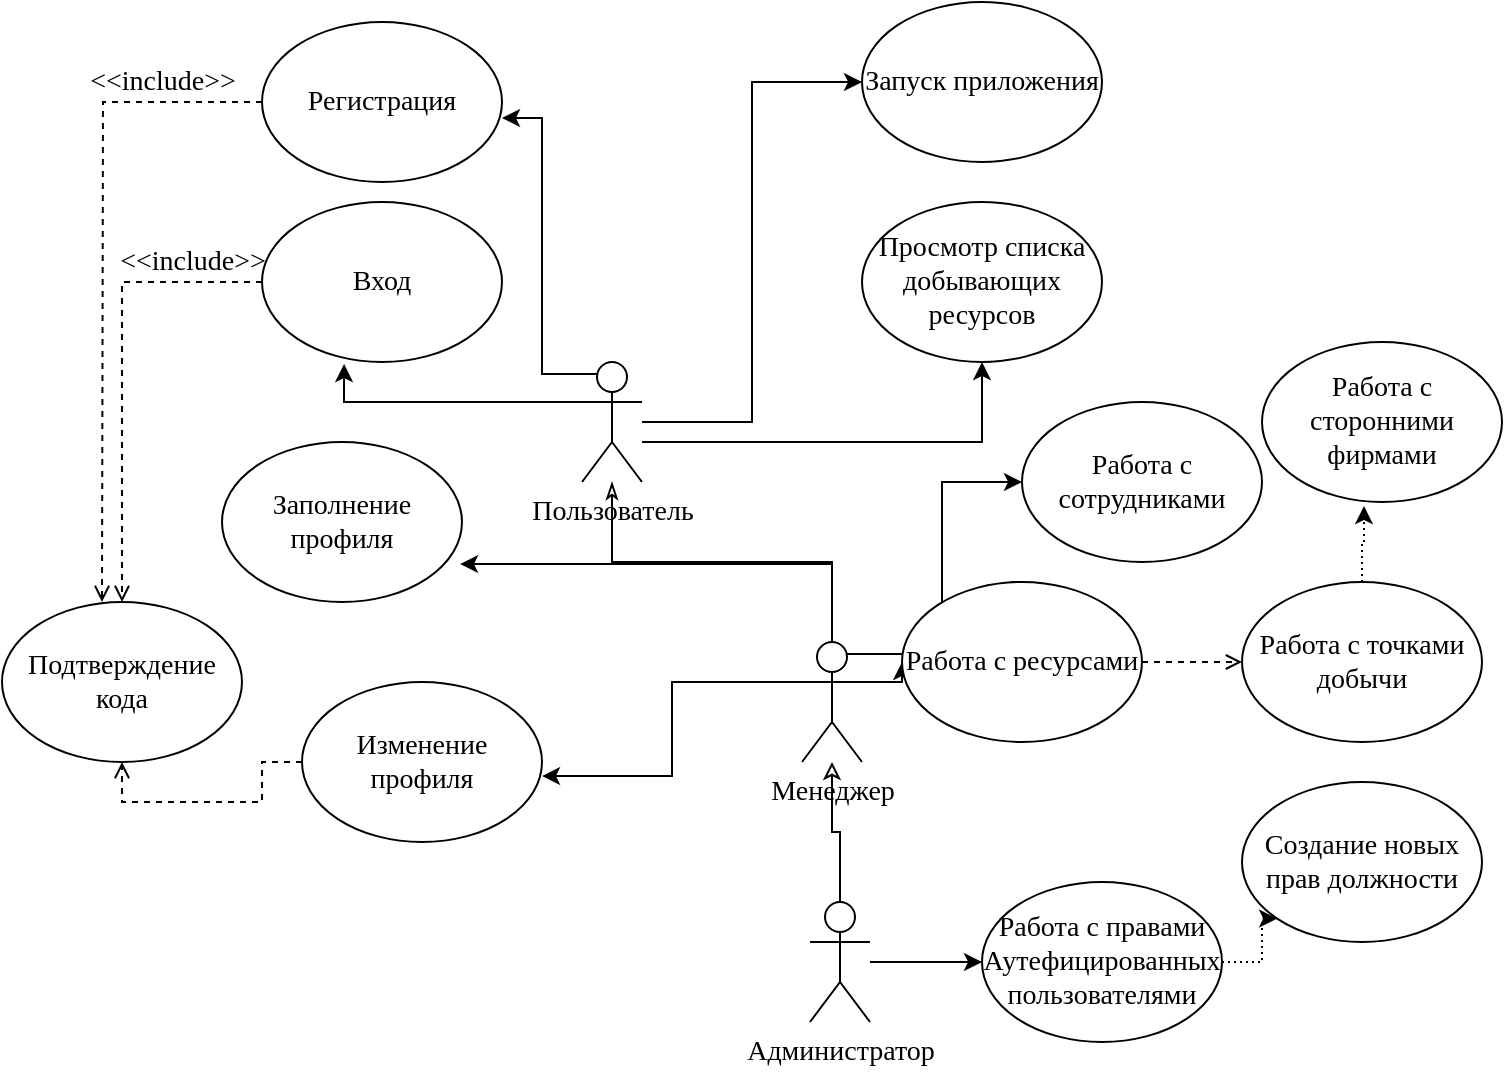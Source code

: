 <mxfile version="20.4.2" type="device"><diagram id="KI4DJlS-izNrFgmqez6a" name="Страница 1"><mxGraphModel dx="1054" dy="619" grid="1" gridSize="10" guides="1" tooltips="1" connect="1" arrows="1" fold="1" page="1" pageScale="1" pageWidth="827" pageHeight="1169" math="0" shadow="0"><root><mxCell id="0"/><mxCell id="1" parent="0"/><mxCell id="oGSqg_44rzJjoz24sjjg-12" style="edgeStyle=orthogonalEdgeStyle;rounded=0;orthogonalLoop=1;jettySize=auto;html=1;entryX=0;entryY=0.5;entryDx=0;entryDy=0;" parent="1" source="oGSqg_44rzJjoz24sjjg-1" target="oGSqg_44rzJjoz24sjjg-6" edge="1"><mxGeometry relative="1" as="geometry"/></mxCell><mxCell id="oGSqg_44rzJjoz24sjjg-13" style="edgeStyle=orthogonalEdgeStyle;rounded=0;orthogonalLoop=1;jettySize=auto;html=1;entryX=0.5;entryY=1;entryDx=0;entryDy=0;" parent="1" source="oGSqg_44rzJjoz24sjjg-1" target="oGSqg_44rzJjoz24sjjg-8" edge="1"><mxGeometry relative="1" as="geometry"><Array as="points"><mxPoint x="500" y="220"/></Array></mxGeometry></mxCell><mxCell id="oGSqg_44rzJjoz24sjjg-20" style="edgeStyle=orthogonalEdgeStyle;rounded=0;orthogonalLoop=1;jettySize=auto;html=1;exitX=0.25;exitY=0.1;exitDx=0;exitDy=0;exitPerimeter=0;entryX=1;entryY=0.6;entryDx=0;entryDy=0;entryPerimeter=0;" parent="1" source="oGSqg_44rzJjoz24sjjg-1" target="oGSqg_44rzJjoz24sjjg-17" edge="1"><mxGeometry relative="1" as="geometry"/></mxCell><mxCell id="oGSqg_44rzJjoz24sjjg-21" style="edgeStyle=orthogonalEdgeStyle;rounded=0;orthogonalLoop=1;jettySize=auto;html=1;exitX=0;exitY=0.333;exitDx=0;exitDy=0;exitPerimeter=0;entryX=0.342;entryY=1.013;entryDx=0;entryDy=0;entryPerimeter=0;" parent="1" source="oGSqg_44rzJjoz24sjjg-1" target="oGSqg_44rzJjoz24sjjg-19" edge="1"><mxGeometry relative="1" as="geometry"/></mxCell><mxCell id="oGSqg_44rzJjoz24sjjg-1" value="&lt;font style=&quot;font-size: 14px;&quot; face=&quot;Times New Roman&quot;&gt;Пользователь&lt;/font&gt;" style="shape=umlActor;verticalLabelPosition=bottom;verticalAlign=top;html=1;outlineConnect=0;" parent="1" vertex="1"><mxGeometry x="300" y="180" width="30" height="60" as="geometry"/></mxCell><mxCell id="oGSqg_44rzJjoz24sjjg-6" value="&lt;font style=&quot;font-size: 14px;&quot; face=&quot;Times New Roman&quot;&gt;Запуск приложения&lt;/font&gt;" style="ellipse;whiteSpace=wrap;html=1;" parent="1" vertex="1"><mxGeometry x="440" width="120" height="80" as="geometry"/></mxCell><mxCell id="oGSqg_44rzJjoz24sjjg-8" value="&lt;font style=&quot;font-size: 14px;&quot; face=&quot;Times New Roman&quot;&gt;Просмотр списка добывающих ресурсов&lt;/font&gt;" style="ellipse;whiteSpace=wrap;html=1;" parent="1" vertex="1"><mxGeometry x="440" y="100" width="120" height="80" as="geometry"/></mxCell><mxCell id="oGSqg_44rzJjoz24sjjg-22" style="edgeStyle=orthogonalEdgeStyle;rounded=0;orthogonalLoop=1;jettySize=auto;html=1;exitX=0;exitY=0.5;exitDx=0;exitDy=0;dashed=1;endArrow=open;endFill=0;" parent="1" source="oGSqg_44rzJjoz24sjjg-17" edge="1"><mxGeometry relative="1" as="geometry"><mxPoint x="60" y="300" as="targetPoint"/></mxGeometry></mxCell><mxCell id="oGSqg_44rzJjoz24sjjg-17" value="&lt;font style=&quot;font-size: 14px;&quot; face=&quot;Times New Roman&quot;&gt;Регистрация&lt;/font&gt;" style="ellipse;whiteSpace=wrap;html=1;" parent="1" vertex="1"><mxGeometry x="140" y="10" width="120" height="80" as="geometry"/></mxCell><mxCell id="oGSqg_44rzJjoz24sjjg-24" style="edgeStyle=orthogonalEdgeStyle;rounded=0;orthogonalLoop=1;jettySize=auto;html=1;exitX=0;exitY=0.5;exitDx=0;exitDy=0;dashed=1;endArrow=open;endFill=0;" parent="1" source="oGSqg_44rzJjoz24sjjg-19" target="oGSqg_44rzJjoz24sjjg-23" edge="1"><mxGeometry relative="1" as="geometry"/></mxCell><mxCell id="oGSqg_44rzJjoz24sjjg-19" value="&lt;font face=&quot;Times New Roman&quot; style=&quot;font-size: 14px;&quot;&gt;Вход&lt;/font&gt;" style="ellipse;whiteSpace=wrap;html=1;" parent="1" vertex="1"><mxGeometry x="140" y="100" width="120" height="80" as="geometry"/></mxCell><mxCell id="oGSqg_44rzJjoz24sjjg-23" value="&lt;font style=&quot;font-size: 14px;&quot; face=&quot;Times New Roman&quot;&gt;Подтверждение кода&lt;/font&gt;" style="ellipse;whiteSpace=wrap;html=1;" parent="1" vertex="1"><mxGeometry x="10" y="300" width="120" height="80" as="geometry"/></mxCell><mxCell id="oGSqg_44rzJjoz24sjjg-25" value="&lt;font style=&quot;font-size: 14px;&quot; face=&quot;Times New Roman&quot;&gt;&amp;lt;&amp;lt;include&amp;gt;&amp;gt;&lt;/font&gt;" style="text;html=1;align=center;verticalAlign=middle;resizable=0;points=[];autosize=1;strokeColor=none;fillColor=none;" parent="1" vertex="1"><mxGeometry x="55" y="115" width="100" height="30" as="geometry"/></mxCell><mxCell id="oGSqg_44rzJjoz24sjjg-26" value="&lt;font style=&quot;font-size: 14px;&quot; face=&quot;Times New Roman&quot;&gt;&amp;lt;&amp;lt;include&amp;gt;&amp;gt;&lt;/font&gt;" style="text;html=1;align=center;verticalAlign=middle;resizable=0;points=[];autosize=1;strokeColor=none;fillColor=none;" parent="1" vertex="1"><mxGeometry x="40" y="25" width="100" height="30" as="geometry"/></mxCell><mxCell id="oGSqg_44rzJjoz24sjjg-33" style="edgeStyle=orthogonalEdgeStyle;rounded=0;orthogonalLoop=1;jettySize=auto;html=1;exitX=0.5;exitY=0;exitDx=0;exitDy=0;exitPerimeter=0;entryX=0.992;entryY=0.763;entryDx=0;entryDy=0;entryPerimeter=0;" parent="1" source="oGSqg_44rzJjoz24sjjg-32" target="oGSqg_44rzJjoz24sjjg-37" edge="1"><mxGeometry relative="1" as="geometry"><mxPoint x="315" y="290" as="targetPoint"/></mxGeometry></mxCell><mxCell id="oGSqg_44rzJjoz24sjjg-38" style="edgeStyle=orthogonalEdgeStyle;rounded=0;orthogonalLoop=1;jettySize=auto;html=1;exitX=0;exitY=0.333;exitDx=0;exitDy=0;exitPerimeter=0;entryX=1;entryY=0.588;entryDx=0;entryDy=0;entryPerimeter=0;" parent="1" source="oGSqg_44rzJjoz24sjjg-32" target="oGSqg_44rzJjoz24sjjg-34" edge="1"><mxGeometry relative="1" as="geometry"/></mxCell><mxCell id="dVt0N23chF_l_MVPevwZ-2" style="edgeStyle=orthogonalEdgeStyle;rounded=0;orthogonalLoop=1;jettySize=auto;html=1;exitX=1;exitY=0.333;exitDx=0;exitDy=0;exitPerimeter=0;" parent="1" source="oGSqg_44rzJjoz24sjjg-32" target="dVt0N23chF_l_MVPevwZ-1" edge="1"><mxGeometry relative="1" as="geometry"/></mxCell><mxCell id="dVt0N23chF_l_MVPevwZ-15" style="edgeStyle=orthogonalEdgeStyle;rounded=0;orthogonalLoop=1;jettySize=auto;html=1;exitX=0.5;exitY=0;exitDx=0;exitDy=0;exitPerimeter=0;endArrow=classicThin;endFill=0;" parent="1" source="oGSqg_44rzJjoz24sjjg-32" target="oGSqg_44rzJjoz24sjjg-1" edge="1"><mxGeometry relative="1" as="geometry"/></mxCell><mxCell id="aSSl99USnMMwd1y4-lRq-1" style="edgeStyle=orthogonalEdgeStyle;rounded=0;orthogonalLoop=1;jettySize=auto;html=1;exitX=0.75;exitY=0.1;exitDx=0;exitDy=0;exitPerimeter=0;entryX=0;entryY=0.5;entryDx=0;entryDy=0;" edge="1" parent="1" source="oGSqg_44rzJjoz24sjjg-32" target="dVt0N23chF_l_MVPevwZ-5"><mxGeometry relative="1" as="geometry"/></mxCell><mxCell id="oGSqg_44rzJjoz24sjjg-32" value="&lt;font face=&quot;Times New Roman&quot;&gt;&lt;span style=&quot;font-size: 14px;&quot;&gt;Менеджер&lt;br&gt;&lt;br&gt;&lt;/span&gt;&lt;/font&gt;" style="shape=umlActor;verticalLabelPosition=bottom;verticalAlign=top;html=1;outlineConnect=0;" parent="1" vertex="1"><mxGeometry x="410" y="320" width="30" height="60" as="geometry"/></mxCell><mxCell id="oGSqg_44rzJjoz24sjjg-35" style="edgeStyle=orthogonalEdgeStyle;rounded=0;orthogonalLoop=1;jettySize=auto;html=1;exitX=0;exitY=0.5;exitDx=0;exitDy=0;entryX=0.5;entryY=1;entryDx=0;entryDy=0;endArrow=open;endFill=0;dashed=1;" parent="1" source="oGSqg_44rzJjoz24sjjg-34" target="oGSqg_44rzJjoz24sjjg-23" edge="1"><mxGeometry relative="1" as="geometry"/></mxCell><mxCell id="oGSqg_44rzJjoz24sjjg-34" value="&lt;font style=&quot;font-size: 14px;&quot; face=&quot;Times New Roman&quot;&gt;Изменение профиля&lt;/font&gt;" style="ellipse;whiteSpace=wrap;html=1;" parent="1" vertex="1"><mxGeometry x="160" y="340" width="120" height="80" as="geometry"/></mxCell><mxCell id="oGSqg_44rzJjoz24sjjg-37" value="&lt;font style=&quot;font-size: 14px;&quot; face=&quot;Times New Roman&quot;&gt;Заполнение профиля&lt;/font&gt;" style="ellipse;whiteSpace=wrap;html=1;" parent="1" vertex="1"><mxGeometry x="120" y="220" width="120" height="80" as="geometry"/></mxCell><mxCell id="dVt0N23chF_l_MVPevwZ-3" style="edgeStyle=orthogonalEdgeStyle;rounded=0;orthogonalLoop=1;jettySize=auto;html=1;dashed=1;endArrow=open;endFill=0;" parent="1" source="dVt0N23chF_l_MVPevwZ-1" target="dVt0N23chF_l_MVPevwZ-4" edge="1"><mxGeometry relative="1" as="geometry"><mxPoint x="630" y="330" as="targetPoint"/></mxGeometry></mxCell><mxCell id="aSSl99USnMMwd1y4-lRq-16" style="edgeStyle=orthogonalEdgeStyle;rounded=0;orthogonalLoop=1;jettySize=auto;html=1;exitX=0.5;exitY=0;exitDx=0;exitDy=0;" edge="1" parent="1" source="dVt0N23chF_l_MVPevwZ-1"><mxGeometry relative="1" as="geometry"><mxPoint x="510" y="290" as="targetPoint"/><Array as="points"><mxPoint x="515" y="290"/><mxPoint x="515" y="340"/><mxPoint x="510" y="340"/></Array></mxGeometry></mxCell><mxCell id="dVt0N23chF_l_MVPevwZ-1" value="&lt;font style=&quot;font-size: 14px;&quot; face=&quot;Times New Roman&quot;&gt;Работа с ресурсами&lt;/font&gt;" style="ellipse;whiteSpace=wrap;html=1;" parent="1" vertex="1"><mxGeometry x="460" y="290" width="120" height="80" as="geometry"/></mxCell><mxCell id="dVt0N23chF_l_MVPevwZ-9" style="edgeStyle=orthogonalEdgeStyle;rounded=0;orthogonalLoop=1;jettySize=auto;html=1;entryX=0.425;entryY=1.025;entryDx=0;entryDy=0;entryPerimeter=0;dashed=1;dashPattern=1 2;" parent="1" source="dVt0N23chF_l_MVPevwZ-4" target="dVt0N23chF_l_MVPevwZ-7" edge="1"><mxGeometry relative="1" as="geometry"/></mxCell><mxCell id="dVt0N23chF_l_MVPevwZ-4" value="&lt;font style=&quot;font-size: 14px;&quot; face=&quot;Times New Roman&quot;&gt;Работа с точками добычи&lt;/font&gt;" style="ellipse;whiteSpace=wrap;html=1;" parent="1" vertex="1"><mxGeometry x="630" y="290" width="120" height="80" as="geometry"/></mxCell><mxCell id="dVt0N23chF_l_MVPevwZ-5" value="&lt;font style=&quot;font-size: 14px;&quot; face=&quot;Times New Roman&quot;&gt;Работа с сотрудниками&lt;/font&gt;" style="ellipse;whiteSpace=wrap;html=1;" parent="1" vertex="1"><mxGeometry x="520" y="200" width="120" height="80" as="geometry"/></mxCell><mxCell id="dVt0N23chF_l_MVPevwZ-7" value="&lt;font style=&quot;font-size: 14px;&quot; face=&quot;Times New Roman&quot;&gt;Работа с сторонними фирмами&lt;/font&gt;" style="ellipse;whiteSpace=wrap;html=1;" parent="1" vertex="1"><mxGeometry x="640" y="170" width="120" height="80" as="geometry"/></mxCell><mxCell id="dVt0N23chF_l_MVPevwZ-11" style="edgeStyle=orthogonalEdgeStyle;rounded=0;orthogonalLoop=1;jettySize=auto;html=1;exitX=0.5;exitY=0;exitDx=0;exitDy=0;exitPerimeter=0;sourcePerimeterSpacing=0;endArrow=classic;endFill=0;" parent="1" source="dVt0N23chF_l_MVPevwZ-10" target="oGSqg_44rzJjoz24sjjg-32" edge="1"><mxGeometry relative="1" as="geometry"/></mxCell><mxCell id="dVt0N23chF_l_MVPevwZ-14" style="edgeStyle=orthogonalEdgeStyle;rounded=0;orthogonalLoop=1;jettySize=auto;html=1;" parent="1" source="dVt0N23chF_l_MVPevwZ-10" target="dVt0N23chF_l_MVPevwZ-13" edge="1"><mxGeometry relative="1" as="geometry"/></mxCell><mxCell id="dVt0N23chF_l_MVPevwZ-10" value="&lt;font style=&quot;font-size: 14px;&quot; face=&quot;Times New Roman&quot;&gt;Администратор&lt;/font&gt;" style="shape=umlActor;verticalLabelPosition=bottom;verticalAlign=top;html=1;outlineConnect=0;" parent="1" vertex="1"><mxGeometry x="414" y="450" width="30" height="60" as="geometry"/></mxCell><mxCell id="dVt0N23chF_l_MVPevwZ-17" style="edgeStyle=orthogonalEdgeStyle;rounded=0;orthogonalLoop=1;jettySize=auto;html=1;entryX=0;entryY=1;entryDx=0;entryDy=0;dashed=1;dashPattern=1 2;" parent="1" source="dVt0N23chF_l_MVPevwZ-13" target="dVt0N23chF_l_MVPevwZ-16" edge="1"><mxGeometry relative="1" as="geometry"/></mxCell><mxCell id="dVt0N23chF_l_MVPevwZ-13" value="&lt;font style=&quot;font-size: 14px;&quot; face=&quot;Times New Roman&quot;&gt;Работа с правами Аутефицированных пользователями&lt;/font&gt;" style="ellipse;whiteSpace=wrap;html=1;" parent="1" vertex="1"><mxGeometry x="500" y="440" width="120" height="80" as="geometry"/></mxCell><mxCell id="dVt0N23chF_l_MVPevwZ-16" value="&lt;font style=&quot;font-size: 14px;&quot; face=&quot;Times New Roman&quot;&gt;Создание новых прав должности&lt;/font&gt;" style="ellipse;whiteSpace=wrap;html=1;" parent="1" vertex="1"><mxGeometry x="630" y="390" width="120" height="80" as="geometry"/></mxCell></root></mxGraphModel></diagram></mxfile>